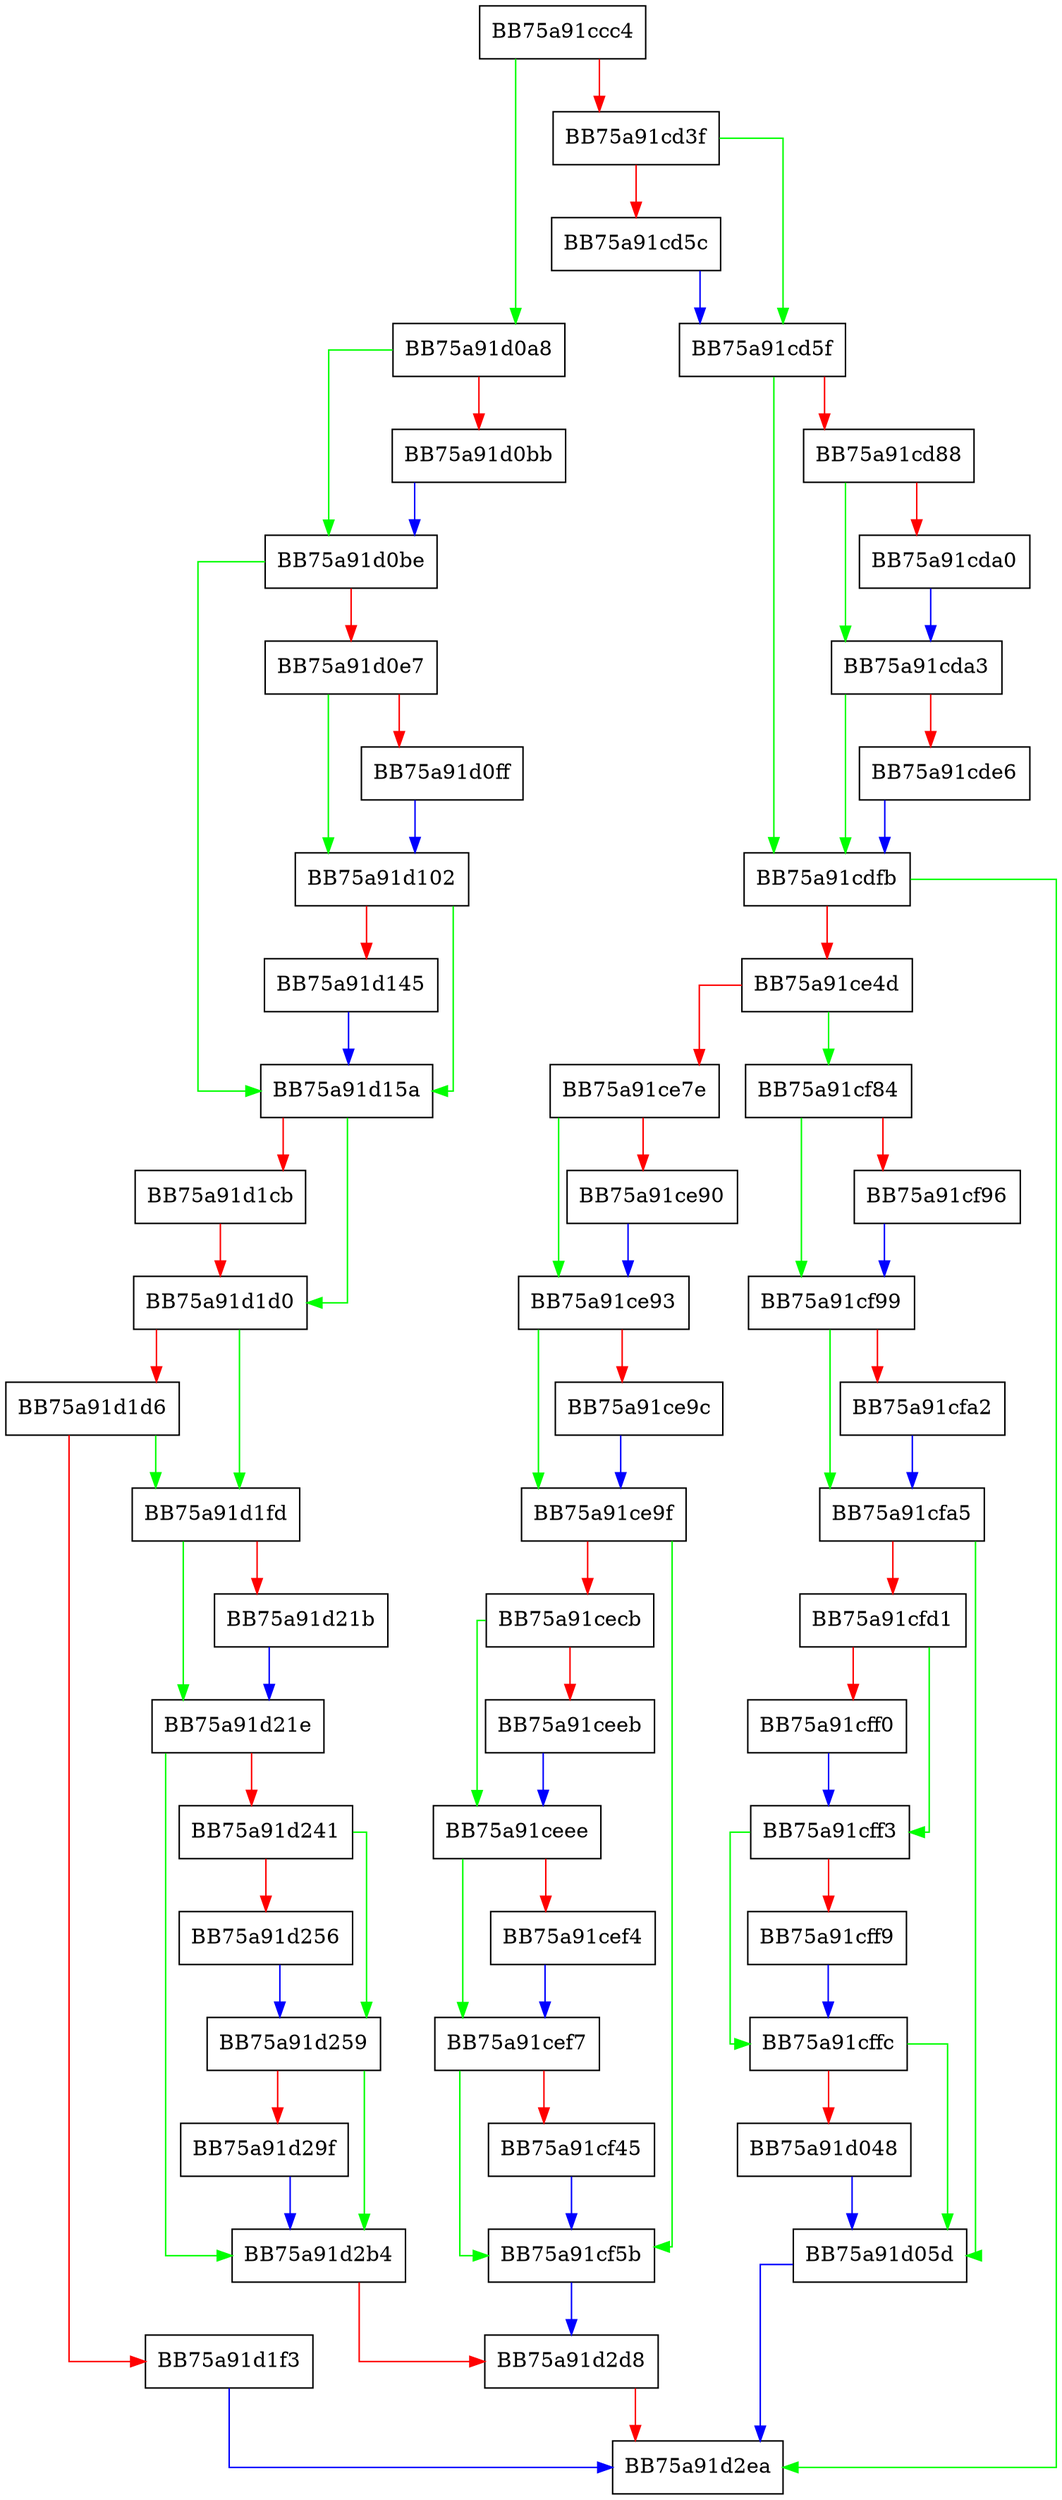 digraph _handle_process_offline_training {
  node [shape="box"];
  graph [splines=ortho];
  BB75a91ccc4 -> BB75a91d0a8 [color="green"];
  BB75a91ccc4 -> BB75a91cd3f [color="red"];
  BB75a91cd3f -> BB75a91cd5f [color="green"];
  BB75a91cd3f -> BB75a91cd5c [color="red"];
  BB75a91cd5c -> BB75a91cd5f [color="blue"];
  BB75a91cd5f -> BB75a91cdfb [color="green"];
  BB75a91cd5f -> BB75a91cd88 [color="red"];
  BB75a91cd88 -> BB75a91cda3 [color="green"];
  BB75a91cd88 -> BB75a91cda0 [color="red"];
  BB75a91cda0 -> BB75a91cda3 [color="blue"];
  BB75a91cda3 -> BB75a91cdfb [color="green"];
  BB75a91cda3 -> BB75a91cde6 [color="red"];
  BB75a91cde6 -> BB75a91cdfb [color="blue"];
  BB75a91cdfb -> BB75a91d2ea [color="green"];
  BB75a91cdfb -> BB75a91ce4d [color="red"];
  BB75a91ce4d -> BB75a91cf84 [color="green"];
  BB75a91ce4d -> BB75a91ce7e [color="red"];
  BB75a91ce7e -> BB75a91ce93 [color="green"];
  BB75a91ce7e -> BB75a91ce90 [color="red"];
  BB75a91ce90 -> BB75a91ce93 [color="blue"];
  BB75a91ce93 -> BB75a91ce9f [color="green"];
  BB75a91ce93 -> BB75a91ce9c [color="red"];
  BB75a91ce9c -> BB75a91ce9f [color="blue"];
  BB75a91ce9f -> BB75a91cf5b [color="green"];
  BB75a91ce9f -> BB75a91cecb [color="red"];
  BB75a91cecb -> BB75a91ceee [color="green"];
  BB75a91cecb -> BB75a91ceeb [color="red"];
  BB75a91ceeb -> BB75a91ceee [color="blue"];
  BB75a91ceee -> BB75a91cef7 [color="green"];
  BB75a91ceee -> BB75a91cef4 [color="red"];
  BB75a91cef4 -> BB75a91cef7 [color="blue"];
  BB75a91cef7 -> BB75a91cf5b [color="green"];
  BB75a91cef7 -> BB75a91cf45 [color="red"];
  BB75a91cf45 -> BB75a91cf5b [color="blue"];
  BB75a91cf5b -> BB75a91d2d8 [color="blue"];
  BB75a91cf84 -> BB75a91cf99 [color="green"];
  BB75a91cf84 -> BB75a91cf96 [color="red"];
  BB75a91cf96 -> BB75a91cf99 [color="blue"];
  BB75a91cf99 -> BB75a91cfa5 [color="green"];
  BB75a91cf99 -> BB75a91cfa2 [color="red"];
  BB75a91cfa2 -> BB75a91cfa5 [color="blue"];
  BB75a91cfa5 -> BB75a91d05d [color="green"];
  BB75a91cfa5 -> BB75a91cfd1 [color="red"];
  BB75a91cfd1 -> BB75a91cff3 [color="green"];
  BB75a91cfd1 -> BB75a91cff0 [color="red"];
  BB75a91cff0 -> BB75a91cff3 [color="blue"];
  BB75a91cff3 -> BB75a91cffc [color="green"];
  BB75a91cff3 -> BB75a91cff9 [color="red"];
  BB75a91cff9 -> BB75a91cffc [color="blue"];
  BB75a91cffc -> BB75a91d05d [color="green"];
  BB75a91cffc -> BB75a91d048 [color="red"];
  BB75a91d048 -> BB75a91d05d [color="blue"];
  BB75a91d05d -> BB75a91d2ea [color="blue"];
  BB75a91d0a8 -> BB75a91d0be [color="green"];
  BB75a91d0a8 -> BB75a91d0bb [color="red"];
  BB75a91d0bb -> BB75a91d0be [color="blue"];
  BB75a91d0be -> BB75a91d15a [color="green"];
  BB75a91d0be -> BB75a91d0e7 [color="red"];
  BB75a91d0e7 -> BB75a91d102 [color="green"];
  BB75a91d0e7 -> BB75a91d0ff [color="red"];
  BB75a91d0ff -> BB75a91d102 [color="blue"];
  BB75a91d102 -> BB75a91d15a [color="green"];
  BB75a91d102 -> BB75a91d145 [color="red"];
  BB75a91d145 -> BB75a91d15a [color="blue"];
  BB75a91d15a -> BB75a91d1d0 [color="green"];
  BB75a91d15a -> BB75a91d1cb [color="red"];
  BB75a91d1cb -> BB75a91d1d0 [color="red"];
  BB75a91d1d0 -> BB75a91d1fd [color="green"];
  BB75a91d1d0 -> BB75a91d1d6 [color="red"];
  BB75a91d1d6 -> BB75a91d1fd [color="green"];
  BB75a91d1d6 -> BB75a91d1f3 [color="red"];
  BB75a91d1f3 -> BB75a91d2ea [color="blue"];
  BB75a91d1fd -> BB75a91d21e [color="green"];
  BB75a91d1fd -> BB75a91d21b [color="red"];
  BB75a91d21b -> BB75a91d21e [color="blue"];
  BB75a91d21e -> BB75a91d2b4 [color="green"];
  BB75a91d21e -> BB75a91d241 [color="red"];
  BB75a91d241 -> BB75a91d259 [color="green"];
  BB75a91d241 -> BB75a91d256 [color="red"];
  BB75a91d256 -> BB75a91d259 [color="blue"];
  BB75a91d259 -> BB75a91d2b4 [color="green"];
  BB75a91d259 -> BB75a91d29f [color="red"];
  BB75a91d29f -> BB75a91d2b4 [color="blue"];
  BB75a91d2b4 -> BB75a91d2d8 [color="red"];
  BB75a91d2d8 -> BB75a91d2ea [color="red"];
}
